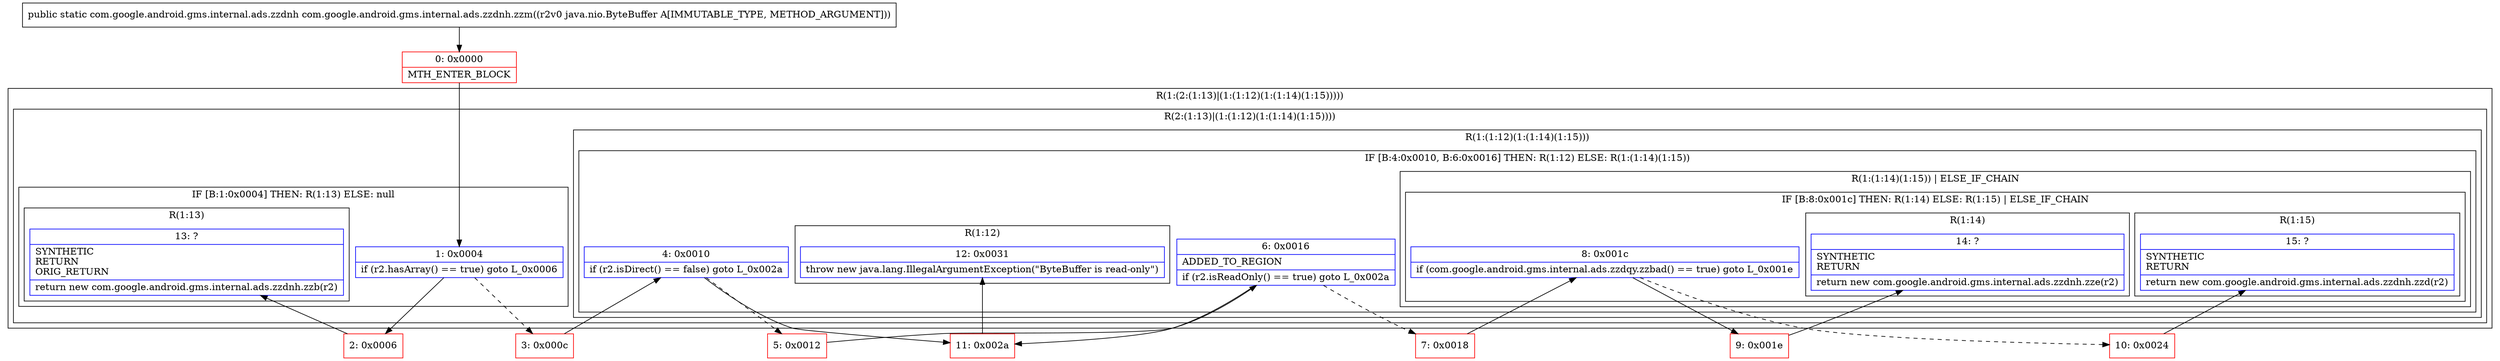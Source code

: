 digraph "CFG forcom.google.android.gms.internal.ads.zzdnh.zzm(Ljava\/nio\/ByteBuffer;)Lcom\/google\/android\/gms\/internal\/ads\/zzdnh;" {
subgraph cluster_Region_1139963346 {
label = "R(1:(2:(1:13)|(1:(1:12)(1:(1:14)(1:15)))))";
node [shape=record,color=blue];
subgraph cluster_Region_44910770 {
label = "R(2:(1:13)|(1:(1:12)(1:(1:14)(1:15))))";
node [shape=record,color=blue];
subgraph cluster_IfRegion_143152610 {
label = "IF [B:1:0x0004] THEN: R(1:13) ELSE: null";
node [shape=record,color=blue];
Node_1 [shape=record,label="{1\:\ 0x0004|if (r2.hasArray() == true) goto L_0x0006\l}"];
subgraph cluster_Region_1057328156 {
label = "R(1:13)";
node [shape=record,color=blue];
Node_13 [shape=record,label="{13\:\ ?|SYNTHETIC\lRETURN\lORIG_RETURN\l|return new com.google.android.gms.internal.ads.zzdnh.zzb(r2)\l}"];
}
}
subgraph cluster_Region_1871262411 {
label = "R(1:(1:12)(1:(1:14)(1:15)))";
node [shape=record,color=blue];
subgraph cluster_IfRegion_126426960 {
label = "IF [B:4:0x0010, B:6:0x0016] THEN: R(1:12) ELSE: R(1:(1:14)(1:15))";
node [shape=record,color=blue];
Node_4 [shape=record,label="{4\:\ 0x0010|if (r2.isDirect() == false) goto L_0x002a\l}"];
Node_6 [shape=record,label="{6\:\ 0x0016|ADDED_TO_REGION\l|if (r2.isReadOnly() == true) goto L_0x002a\l}"];
subgraph cluster_Region_1306819846 {
label = "R(1:12)";
node [shape=record,color=blue];
Node_12 [shape=record,label="{12\:\ 0x0031|throw new java.lang.IllegalArgumentException(\"ByteBuffer is read\-only\")\l}"];
}
subgraph cluster_Region_1586658762 {
label = "R(1:(1:14)(1:15)) | ELSE_IF_CHAIN\l";
node [shape=record,color=blue];
subgraph cluster_IfRegion_2016084921 {
label = "IF [B:8:0x001c] THEN: R(1:14) ELSE: R(1:15) | ELSE_IF_CHAIN\l";
node [shape=record,color=blue];
Node_8 [shape=record,label="{8\:\ 0x001c|if (com.google.android.gms.internal.ads.zzdqy.zzbad() == true) goto L_0x001e\l}"];
subgraph cluster_Region_924315763 {
label = "R(1:14)";
node [shape=record,color=blue];
Node_14 [shape=record,label="{14\:\ ?|SYNTHETIC\lRETURN\l|return new com.google.android.gms.internal.ads.zzdnh.zze(r2)\l}"];
}
subgraph cluster_Region_1500882906 {
label = "R(1:15)";
node [shape=record,color=blue];
Node_15 [shape=record,label="{15\:\ ?|SYNTHETIC\lRETURN\l|return new com.google.android.gms.internal.ads.zzdnh.zzd(r2)\l}"];
}
}
}
}
}
}
}
Node_0 [shape=record,color=red,label="{0\:\ 0x0000|MTH_ENTER_BLOCK\l}"];
Node_2 [shape=record,color=red,label="{2\:\ 0x0006}"];
Node_3 [shape=record,color=red,label="{3\:\ 0x000c}"];
Node_5 [shape=record,color=red,label="{5\:\ 0x0012}"];
Node_7 [shape=record,color=red,label="{7\:\ 0x0018}"];
Node_9 [shape=record,color=red,label="{9\:\ 0x001e}"];
Node_10 [shape=record,color=red,label="{10\:\ 0x0024}"];
Node_11 [shape=record,color=red,label="{11\:\ 0x002a}"];
MethodNode[shape=record,label="{public static com.google.android.gms.internal.ads.zzdnh com.google.android.gms.internal.ads.zzdnh.zzm((r2v0 java.nio.ByteBuffer A[IMMUTABLE_TYPE, METHOD_ARGUMENT])) }"];
MethodNode -> Node_0;
Node_1 -> Node_2;
Node_1 -> Node_3[style=dashed];
Node_4 -> Node_5[style=dashed];
Node_4 -> Node_11;
Node_6 -> Node_7[style=dashed];
Node_6 -> Node_11;
Node_8 -> Node_9;
Node_8 -> Node_10[style=dashed];
Node_0 -> Node_1;
Node_2 -> Node_13;
Node_3 -> Node_4;
Node_5 -> Node_6;
Node_7 -> Node_8;
Node_9 -> Node_14;
Node_10 -> Node_15;
Node_11 -> Node_12;
}


